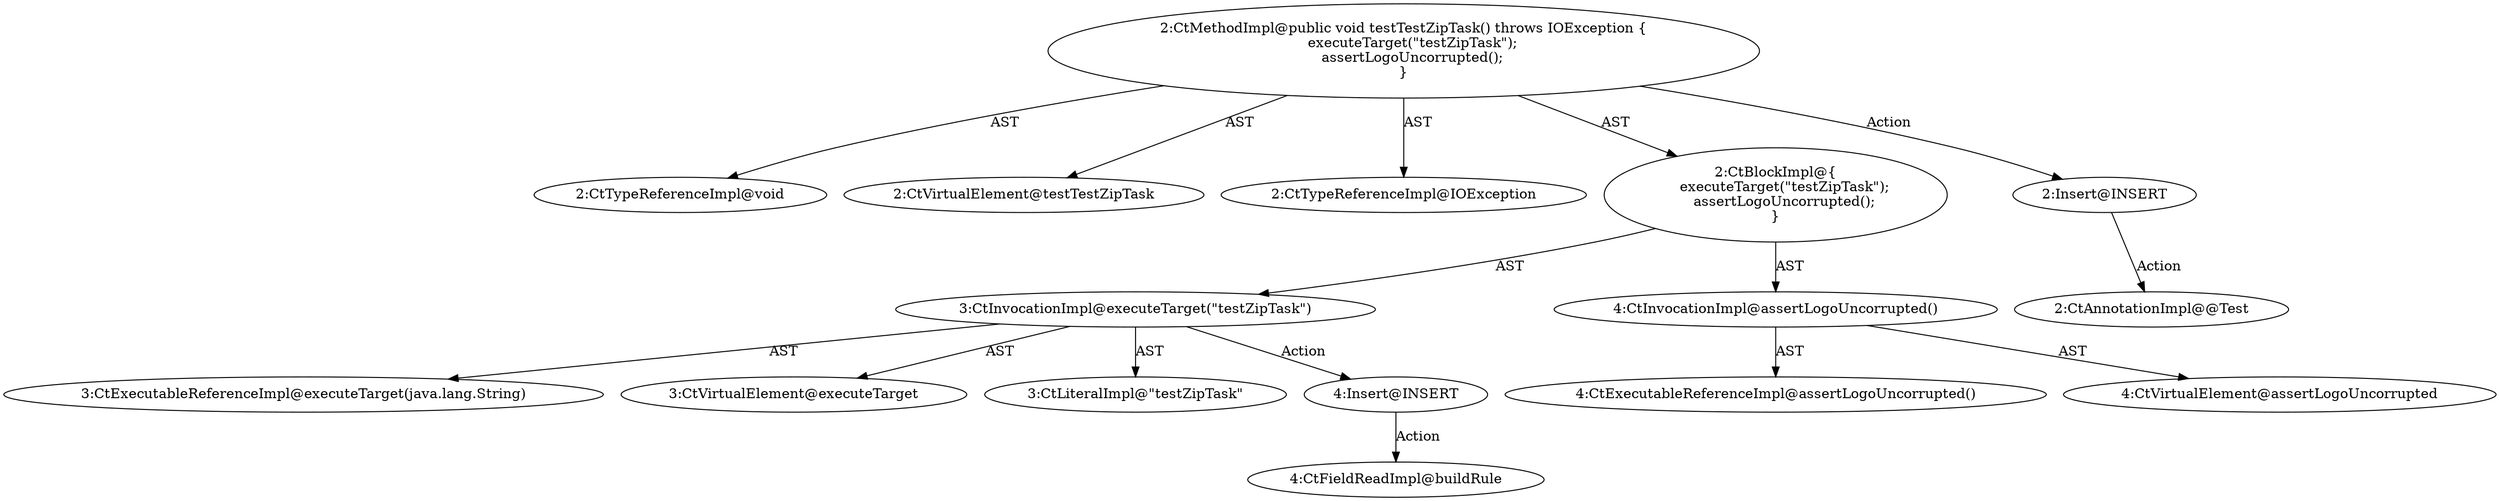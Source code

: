 digraph "testTestZipTask#?" {
0 [label="2:CtTypeReferenceImpl@void" shape=ellipse]
1 [label="2:CtVirtualElement@testTestZipTask" shape=ellipse]
2 [label="2:CtTypeReferenceImpl@IOException" shape=ellipse]
3 [label="3:CtExecutableReferenceImpl@executeTarget(java.lang.String)" shape=ellipse]
4 [label="3:CtVirtualElement@executeTarget" shape=ellipse]
5 [label="3:CtLiteralImpl@\"testZipTask\"" shape=ellipse]
6 [label="3:CtInvocationImpl@executeTarget(\"testZipTask\")" shape=ellipse]
7 [label="4:CtExecutableReferenceImpl@assertLogoUncorrupted()" shape=ellipse]
8 [label="4:CtVirtualElement@assertLogoUncorrupted" shape=ellipse]
9 [label="4:CtInvocationImpl@assertLogoUncorrupted()" shape=ellipse]
10 [label="2:CtBlockImpl@\{
    executeTarget(\"testZipTask\");
    assertLogoUncorrupted();
\}" shape=ellipse]
11 [label="2:CtMethodImpl@public void testTestZipTask() throws IOException \{
    executeTarget(\"testZipTask\");
    assertLogoUncorrupted();
\}" shape=ellipse]
12 [label="2:Insert@INSERT" shape=ellipse]
13 [label="2:CtAnnotationImpl@@Test" shape=ellipse]
14 [label="4:Insert@INSERT" shape=ellipse]
15 [label="4:CtFieldReadImpl@buildRule" shape=ellipse]
6 -> 4 [label="AST"];
6 -> 3 [label="AST"];
6 -> 5 [label="AST"];
6 -> 14 [label="Action"];
9 -> 8 [label="AST"];
9 -> 7 [label="AST"];
10 -> 6 [label="AST"];
10 -> 9 [label="AST"];
11 -> 1 [label="AST"];
11 -> 0 [label="AST"];
11 -> 2 [label="AST"];
11 -> 10 [label="AST"];
11 -> 12 [label="Action"];
12 -> 13 [label="Action"];
14 -> 15 [label="Action"];
}